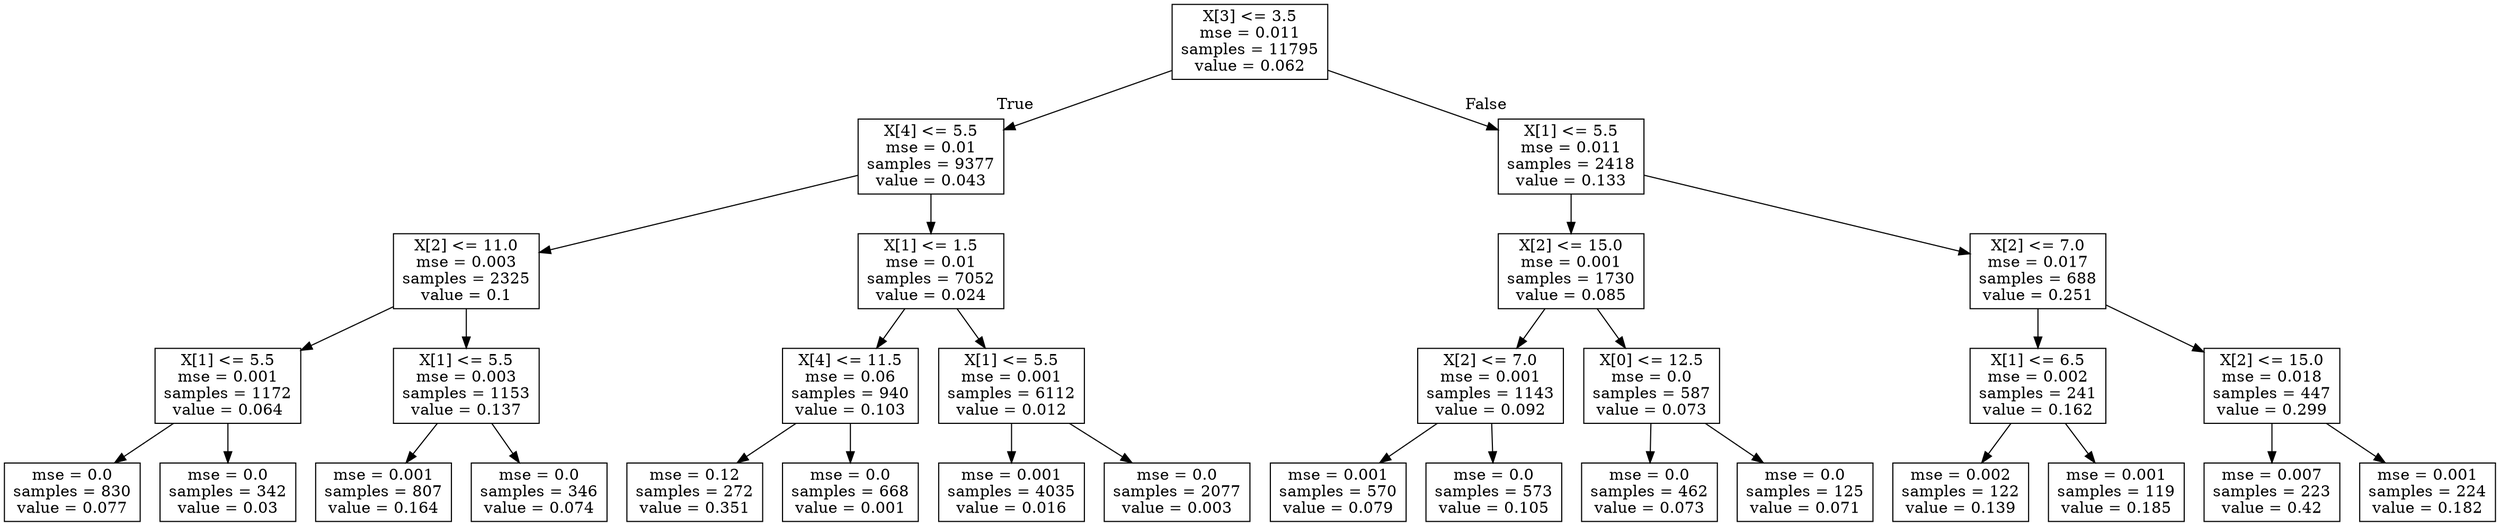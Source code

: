 digraph Tree {
node [shape=box] ;
0 [label="X[3] <= 3.5\nmse = 0.011\nsamples = 11795\nvalue = 0.062"] ;
1 [label="X[4] <= 5.5\nmse = 0.01\nsamples = 9377\nvalue = 0.043"] ;
0 -> 1 [labeldistance=2.5, labelangle=45, headlabel="True"] ;
2 [label="X[2] <= 11.0\nmse = 0.003\nsamples = 2325\nvalue = 0.1"] ;
1 -> 2 ;
3 [label="X[1] <= 5.5\nmse = 0.001\nsamples = 1172\nvalue = 0.064"] ;
2 -> 3 ;
4 [label="mse = 0.0\nsamples = 830\nvalue = 0.077"] ;
3 -> 4 ;
5 [label="mse = 0.0\nsamples = 342\nvalue = 0.03"] ;
3 -> 5 ;
6 [label="X[1] <= 5.5\nmse = 0.003\nsamples = 1153\nvalue = 0.137"] ;
2 -> 6 ;
7 [label="mse = 0.001\nsamples = 807\nvalue = 0.164"] ;
6 -> 7 ;
8 [label="mse = 0.0\nsamples = 346\nvalue = 0.074"] ;
6 -> 8 ;
9 [label="X[1] <= 1.5\nmse = 0.01\nsamples = 7052\nvalue = 0.024"] ;
1 -> 9 ;
10 [label="X[4] <= 11.5\nmse = 0.06\nsamples = 940\nvalue = 0.103"] ;
9 -> 10 ;
11 [label="mse = 0.12\nsamples = 272\nvalue = 0.351"] ;
10 -> 11 ;
12 [label="mse = 0.0\nsamples = 668\nvalue = 0.001"] ;
10 -> 12 ;
13 [label="X[1] <= 5.5\nmse = 0.001\nsamples = 6112\nvalue = 0.012"] ;
9 -> 13 ;
14 [label="mse = 0.001\nsamples = 4035\nvalue = 0.016"] ;
13 -> 14 ;
15 [label="mse = 0.0\nsamples = 2077\nvalue = 0.003"] ;
13 -> 15 ;
16 [label="X[1] <= 5.5\nmse = 0.011\nsamples = 2418\nvalue = 0.133"] ;
0 -> 16 [labeldistance=2.5, labelangle=-45, headlabel="False"] ;
17 [label="X[2] <= 15.0\nmse = 0.001\nsamples = 1730\nvalue = 0.085"] ;
16 -> 17 ;
18 [label="X[2] <= 7.0\nmse = 0.001\nsamples = 1143\nvalue = 0.092"] ;
17 -> 18 ;
19 [label="mse = 0.001\nsamples = 570\nvalue = 0.079"] ;
18 -> 19 ;
20 [label="mse = 0.0\nsamples = 573\nvalue = 0.105"] ;
18 -> 20 ;
21 [label="X[0] <= 12.5\nmse = 0.0\nsamples = 587\nvalue = 0.073"] ;
17 -> 21 ;
22 [label="mse = 0.0\nsamples = 462\nvalue = 0.073"] ;
21 -> 22 ;
23 [label="mse = 0.0\nsamples = 125\nvalue = 0.071"] ;
21 -> 23 ;
24 [label="X[2] <= 7.0\nmse = 0.017\nsamples = 688\nvalue = 0.251"] ;
16 -> 24 ;
25 [label="X[1] <= 6.5\nmse = 0.002\nsamples = 241\nvalue = 0.162"] ;
24 -> 25 ;
26 [label="mse = 0.002\nsamples = 122\nvalue = 0.139"] ;
25 -> 26 ;
27 [label="mse = 0.001\nsamples = 119\nvalue = 0.185"] ;
25 -> 27 ;
28 [label="X[2] <= 15.0\nmse = 0.018\nsamples = 447\nvalue = 0.299"] ;
24 -> 28 ;
29 [label="mse = 0.007\nsamples = 223\nvalue = 0.42"] ;
28 -> 29 ;
30 [label="mse = 0.001\nsamples = 224\nvalue = 0.182"] ;
28 -> 30 ;
}